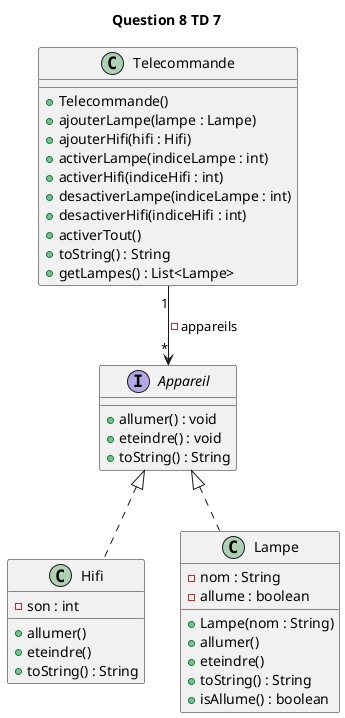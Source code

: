 @startuml
title Question 8 TD 7

interface Appareil {
  + allumer() : void
  + eteindre() : void
  + toString() : String
}
class Hifi implements Appareil{
    - son : int
    + allumer()
    + eteindre()
    + toString() : String
}

class Lampe implements Appareil{
    - nom : String
    - allume : boolean
    + Lampe(nom : String)
    + allumer()
    + eteindre()
    + toString() : String
    + isAllume() : boolean
}

class Telecommande {
    + Telecommande()
    + ajouterLampe(lampe : Lampe)
    + ajouterHifi(hifi : Hifi)
    + activerLampe(indiceLampe : int)
    + activerHifi(indiceHifi : int)
    + desactiverLampe(indiceLampe : int)
    + desactiverHifi(indiceHifi : int)
    + activerTout()
    + toString() : String
    + getLampes() : List<Lampe>
}

Telecommande "1" --> "*" Appareil : - appareils

@enduml